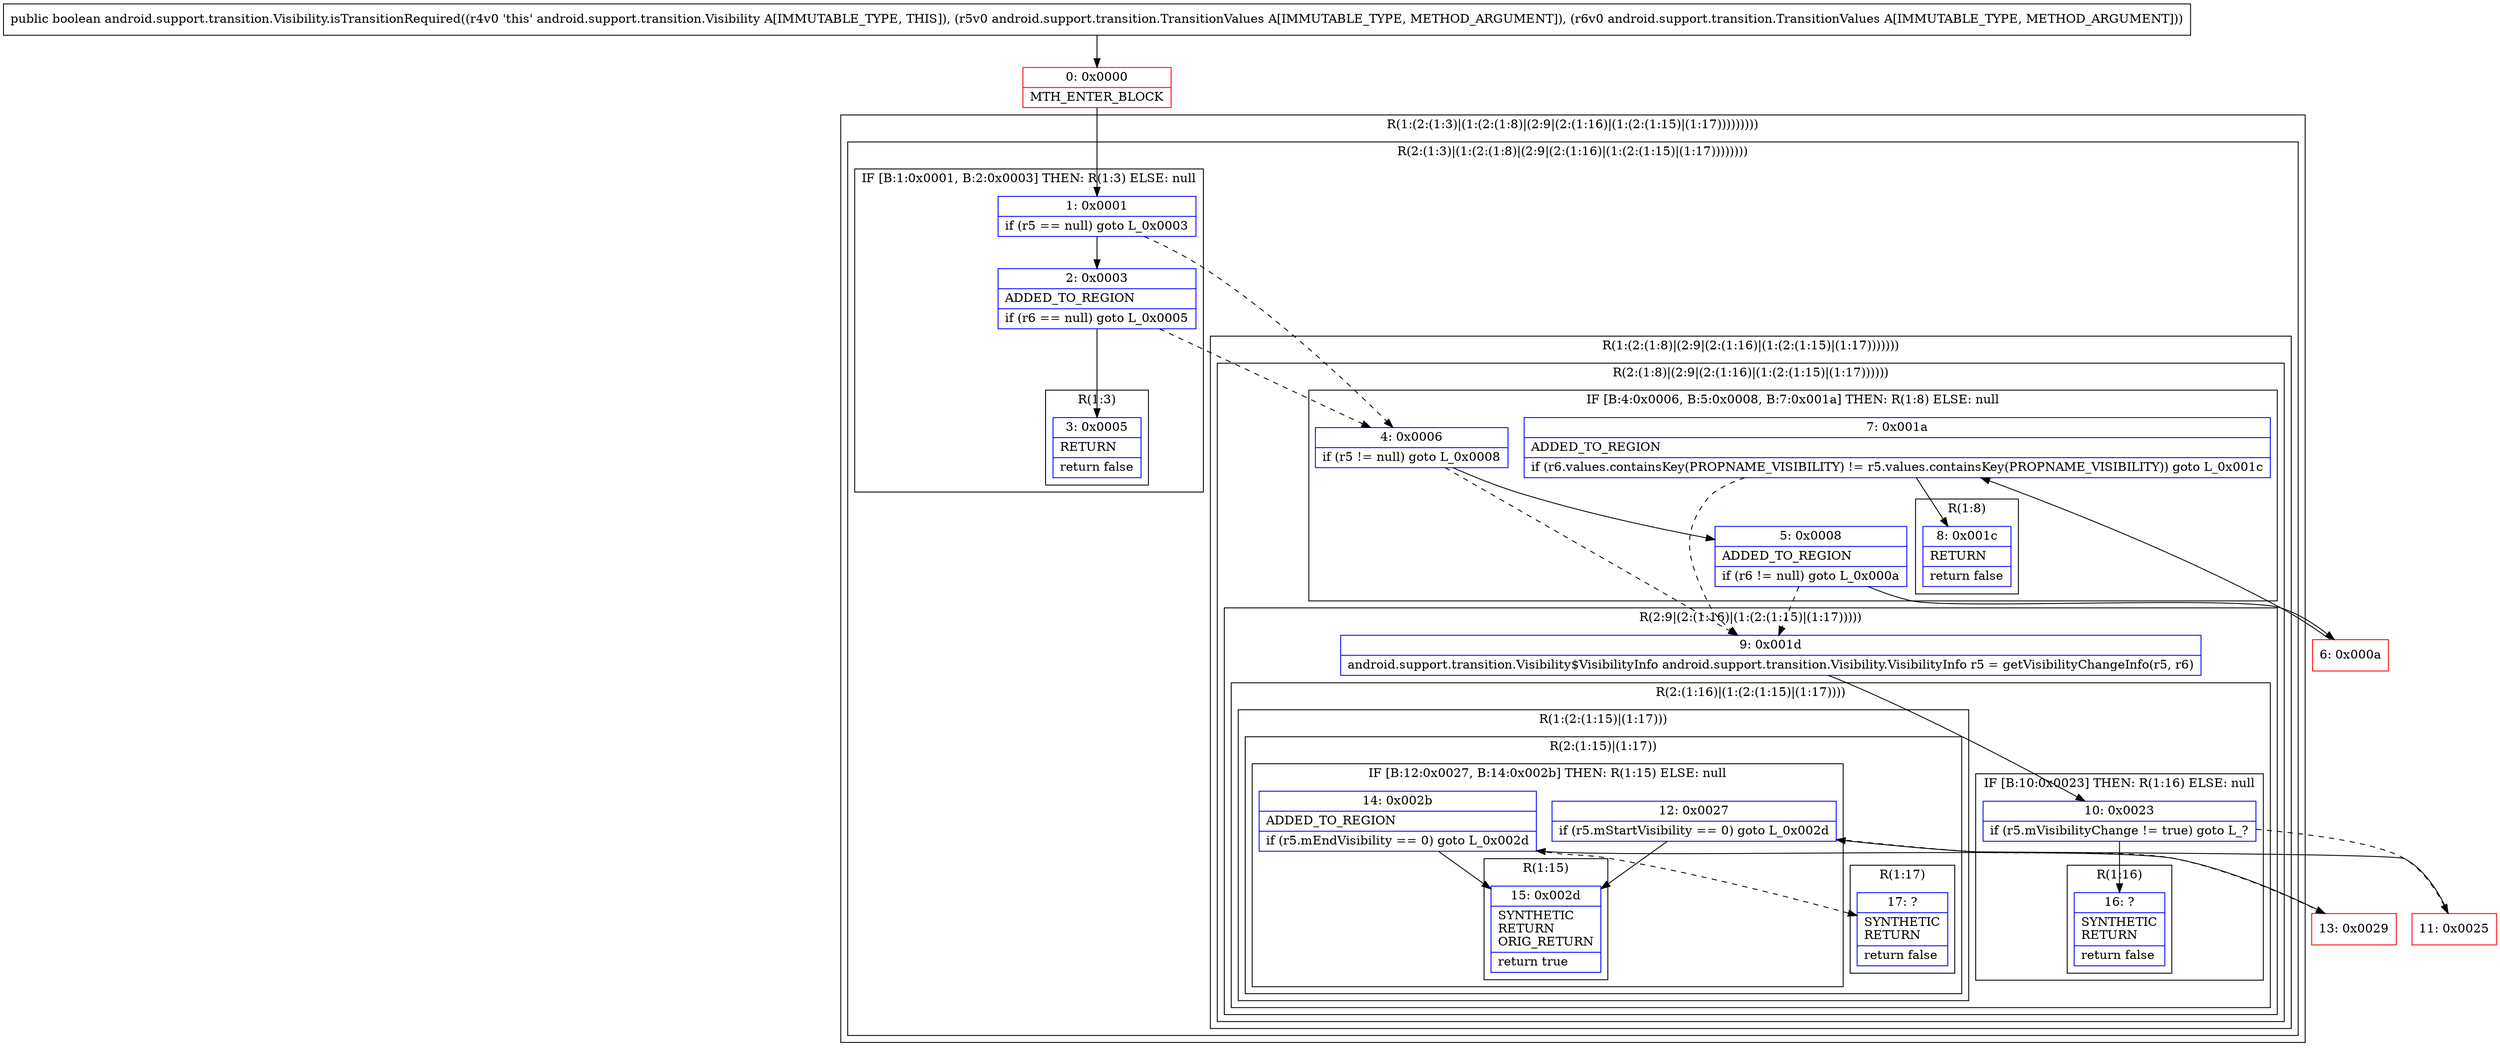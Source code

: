 digraph "CFG forandroid.support.transition.Visibility.isTransitionRequired(Landroid\/support\/transition\/TransitionValues;Landroid\/support\/transition\/TransitionValues;)Z" {
subgraph cluster_Region_270140051 {
label = "R(1:(2:(1:3)|(1:(2:(1:8)|(2:9|(2:(1:16)|(1:(2:(1:15)|(1:17)))))))))";
node [shape=record,color=blue];
subgraph cluster_Region_831872122 {
label = "R(2:(1:3)|(1:(2:(1:8)|(2:9|(2:(1:16)|(1:(2:(1:15)|(1:17))))))))";
node [shape=record,color=blue];
subgraph cluster_IfRegion_1262119017 {
label = "IF [B:1:0x0001, B:2:0x0003] THEN: R(1:3) ELSE: null";
node [shape=record,color=blue];
Node_1 [shape=record,label="{1\:\ 0x0001|if (r5 == null) goto L_0x0003\l}"];
Node_2 [shape=record,label="{2\:\ 0x0003|ADDED_TO_REGION\l|if (r6 == null) goto L_0x0005\l}"];
subgraph cluster_Region_58880613 {
label = "R(1:3)";
node [shape=record,color=blue];
Node_3 [shape=record,label="{3\:\ 0x0005|RETURN\l|return false\l}"];
}
}
subgraph cluster_Region_1137501724 {
label = "R(1:(2:(1:8)|(2:9|(2:(1:16)|(1:(2:(1:15)|(1:17)))))))";
node [shape=record,color=blue];
subgraph cluster_Region_1478562963 {
label = "R(2:(1:8)|(2:9|(2:(1:16)|(1:(2:(1:15)|(1:17))))))";
node [shape=record,color=blue];
subgraph cluster_IfRegion_1077958366 {
label = "IF [B:4:0x0006, B:5:0x0008, B:7:0x001a] THEN: R(1:8) ELSE: null";
node [shape=record,color=blue];
Node_4 [shape=record,label="{4\:\ 0x0006|if (r5 != null) goto L_0x0008\l}"];
Node_5 [shape=record,label="{5\:\ 0x0008|ADDED_TO_REGION\l|if (r6 != null) goto L_0x000a\l}"];
Node_7 [shape=record,label="{7\:\ 0x001a|ADDED_TO_REGION\l|if (r6.values.containsKey(PROPNAME_VISIBILITY) != r5.values.containsKey(PROPNAME_VISIBILITY)) goto L_0x001c\l}"];
subgraph cluster_Region_1346438633 {
label = "R(1:8)";
node [shape=record,color=blue];
Node_8 [shape=record,label="{8\:\ 0x001c|RETURN\l|return false\l}"];
}
}
subgraph cluster_Region_1298572143 {
label = "R(2:9|(2:(1:16)|(1:(2:(1:15)|(1:17)))))";
node [shape=record,color=blue];
Node_9 [shape=record,label="{9\:\ 0x001d|android.support.transition.Visibility$VisibilityInfo android.support.transition.Visibility.VisibilityInfo r5 = getVisibilityChangeInfo(r5, r6)\l}"];
subgraph cluster_Region_1956242939 {
label = "R(2:(1:16)|(1:(2:(1:15)|(1:17))))";
node [shape=record,color=blue];
subgraph cluster_IfRegion_1912892252 {
label = "IF [B:10:0x0023] THEN: R(1:16) ELSE: null";
node [shape=record,color=blue];
Node_10 [shape=record,label="{10\:\ 0x0023|if (r5.mVisibilityChange != true) goto L_?\l}"];
subgraph cluster_Region_617411191 {
label = "R(1:16)";
node [shape=record,color=blue];
Node_16 [shape=record,label="{16\:\ ?|SYNTHETIC\lRETURN\l|return false\l}"];
}
}
subgraph cluster_Region_1727571606 {
label = "R(1:(2:(1:15)|(1:17)))";
node [shape=record,color=blue];
subgraph cluster_Region_1045338605 {
label = "R(2:(1:15)|(1:17))";
node [shape=record,color=blue];
subgraph cluster_IfRegion_1885282677 {
label = "IF [B:12:0x0027, B:14:0x002b] THEN: R(1:15) ELSE: null";
node [shape=record,color=blue];
Node_12 [shape=record,label="{12\:\ 0x0027|if (r5.mStartVisibility == 0) goto L_0x002d\l}"];
Node_14 [shape=record,label="{14\:\ 0x002b|ADDED_TO_REGION\l|if (r5.mEndVisibility == 0) goto L_0x002d\l}"];
subgraph cluster_Region_96671202 {
label = "R(1:15)";
node [shape=record,color=blue];
Node_15 [shape=record,label="{15\:\ 0x002d|SYNTHETIC\lRETURN\lORIG_RETURN\l|return true\l}"];
}
}
subgraph cluster_Region_1189019751 {
label = "R(1:17)";
node [shape=record,color=blue];
Node_17 [shape=record,label="{17\:\ ?|SYNTHETIC\lRETURN\l|return false\l}"];
}
}
}
}
}
}
}
}
}
Node_0 [shape=record,color=red,label="{0\:\ 0x0000|MTH_ENTER_BLOCK\l}"];
Node_6 [shape=record,color=red,label="{6\:\ 0x000a}"];
Node_11 [shape=record,color=red,label="{11\:\ 0x0025}"];
Node_13 [shape=record,color=red,label="{13\:\ 0x0029}"];
MethodNode[shape=record,label="{public boolean android.support.transition.Visibility.isTransitionRequired((r4v0 'this' android.support.transition.Visibility A[IMMUTABLE_TYPE, THIS]), (r5v0 android.support.transition.TransitionValues A[IMMUTABLE_TYPE, METHOD_ARGUMENT]), (r6v0 android.support.transition.TransitionValues A[IMMUTABLE_TYPE, METHOD_ARGUMENT])) }"];
MethodNode -> Node_0;
Node_1 -> Node_2;
Node_1 -> Node_4[style=dashed];
Node_2 -> Node_3;
Node_2 -> Node_4[style=dashed];
Node_4 -> Node_5;
Node_4 -> Node_9[style=dashed];
Node_5 -> Node_6;
Node_5 -> Node_9[style=dashed];
Node_7 -> Node_8;
Node_7 -> Node_9[style=dashed];
Node_9 -> Node_10;
Node_10 -> Node_11[style=dashed];
Node_10 -> Node_16;
Node_12 -> Node_13[style=dashed];
Node_12 -> Node_15;
Node_14 -> Node_15;
Node_14 -> Node_17[style=dashed];
Node_0 -> Node_1;
Node_6 -> Node_7;
Node_11 -> Node_12;
Node_13 -> Node_14;
}


